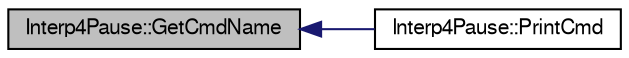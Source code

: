 digraph "Interp4Pause::GetCmdName"
{
  edge [fontname="FreeSans",fontsize="10",labelfontname="FreeSans",labelfontsize="10"];
  node [fontname="FreeSans",fontsize="10",shape=record];
  rankdir="LR";
  Node1 [label="Interp4Pause::GetCmdName",height=0.2,width=0.4,color="black", fillcolor="grey75", style="filled", fontcolor="black"];
  Node1 -> Node2 [dir="back",color="midnightblue",fontsize="10",style="solid",fontname="FreeSans"];
  Node2 [label="Interp4Pause::PrintCmd",height=0.2,width=0.4,color="black", fillcolor="white", style="filled",URL="$class_interp4_pause.html#a5bd1966c9ee6569635b925e78915e0c9",tooltip="Wyświetla komendę oraz parametry. "];
}
